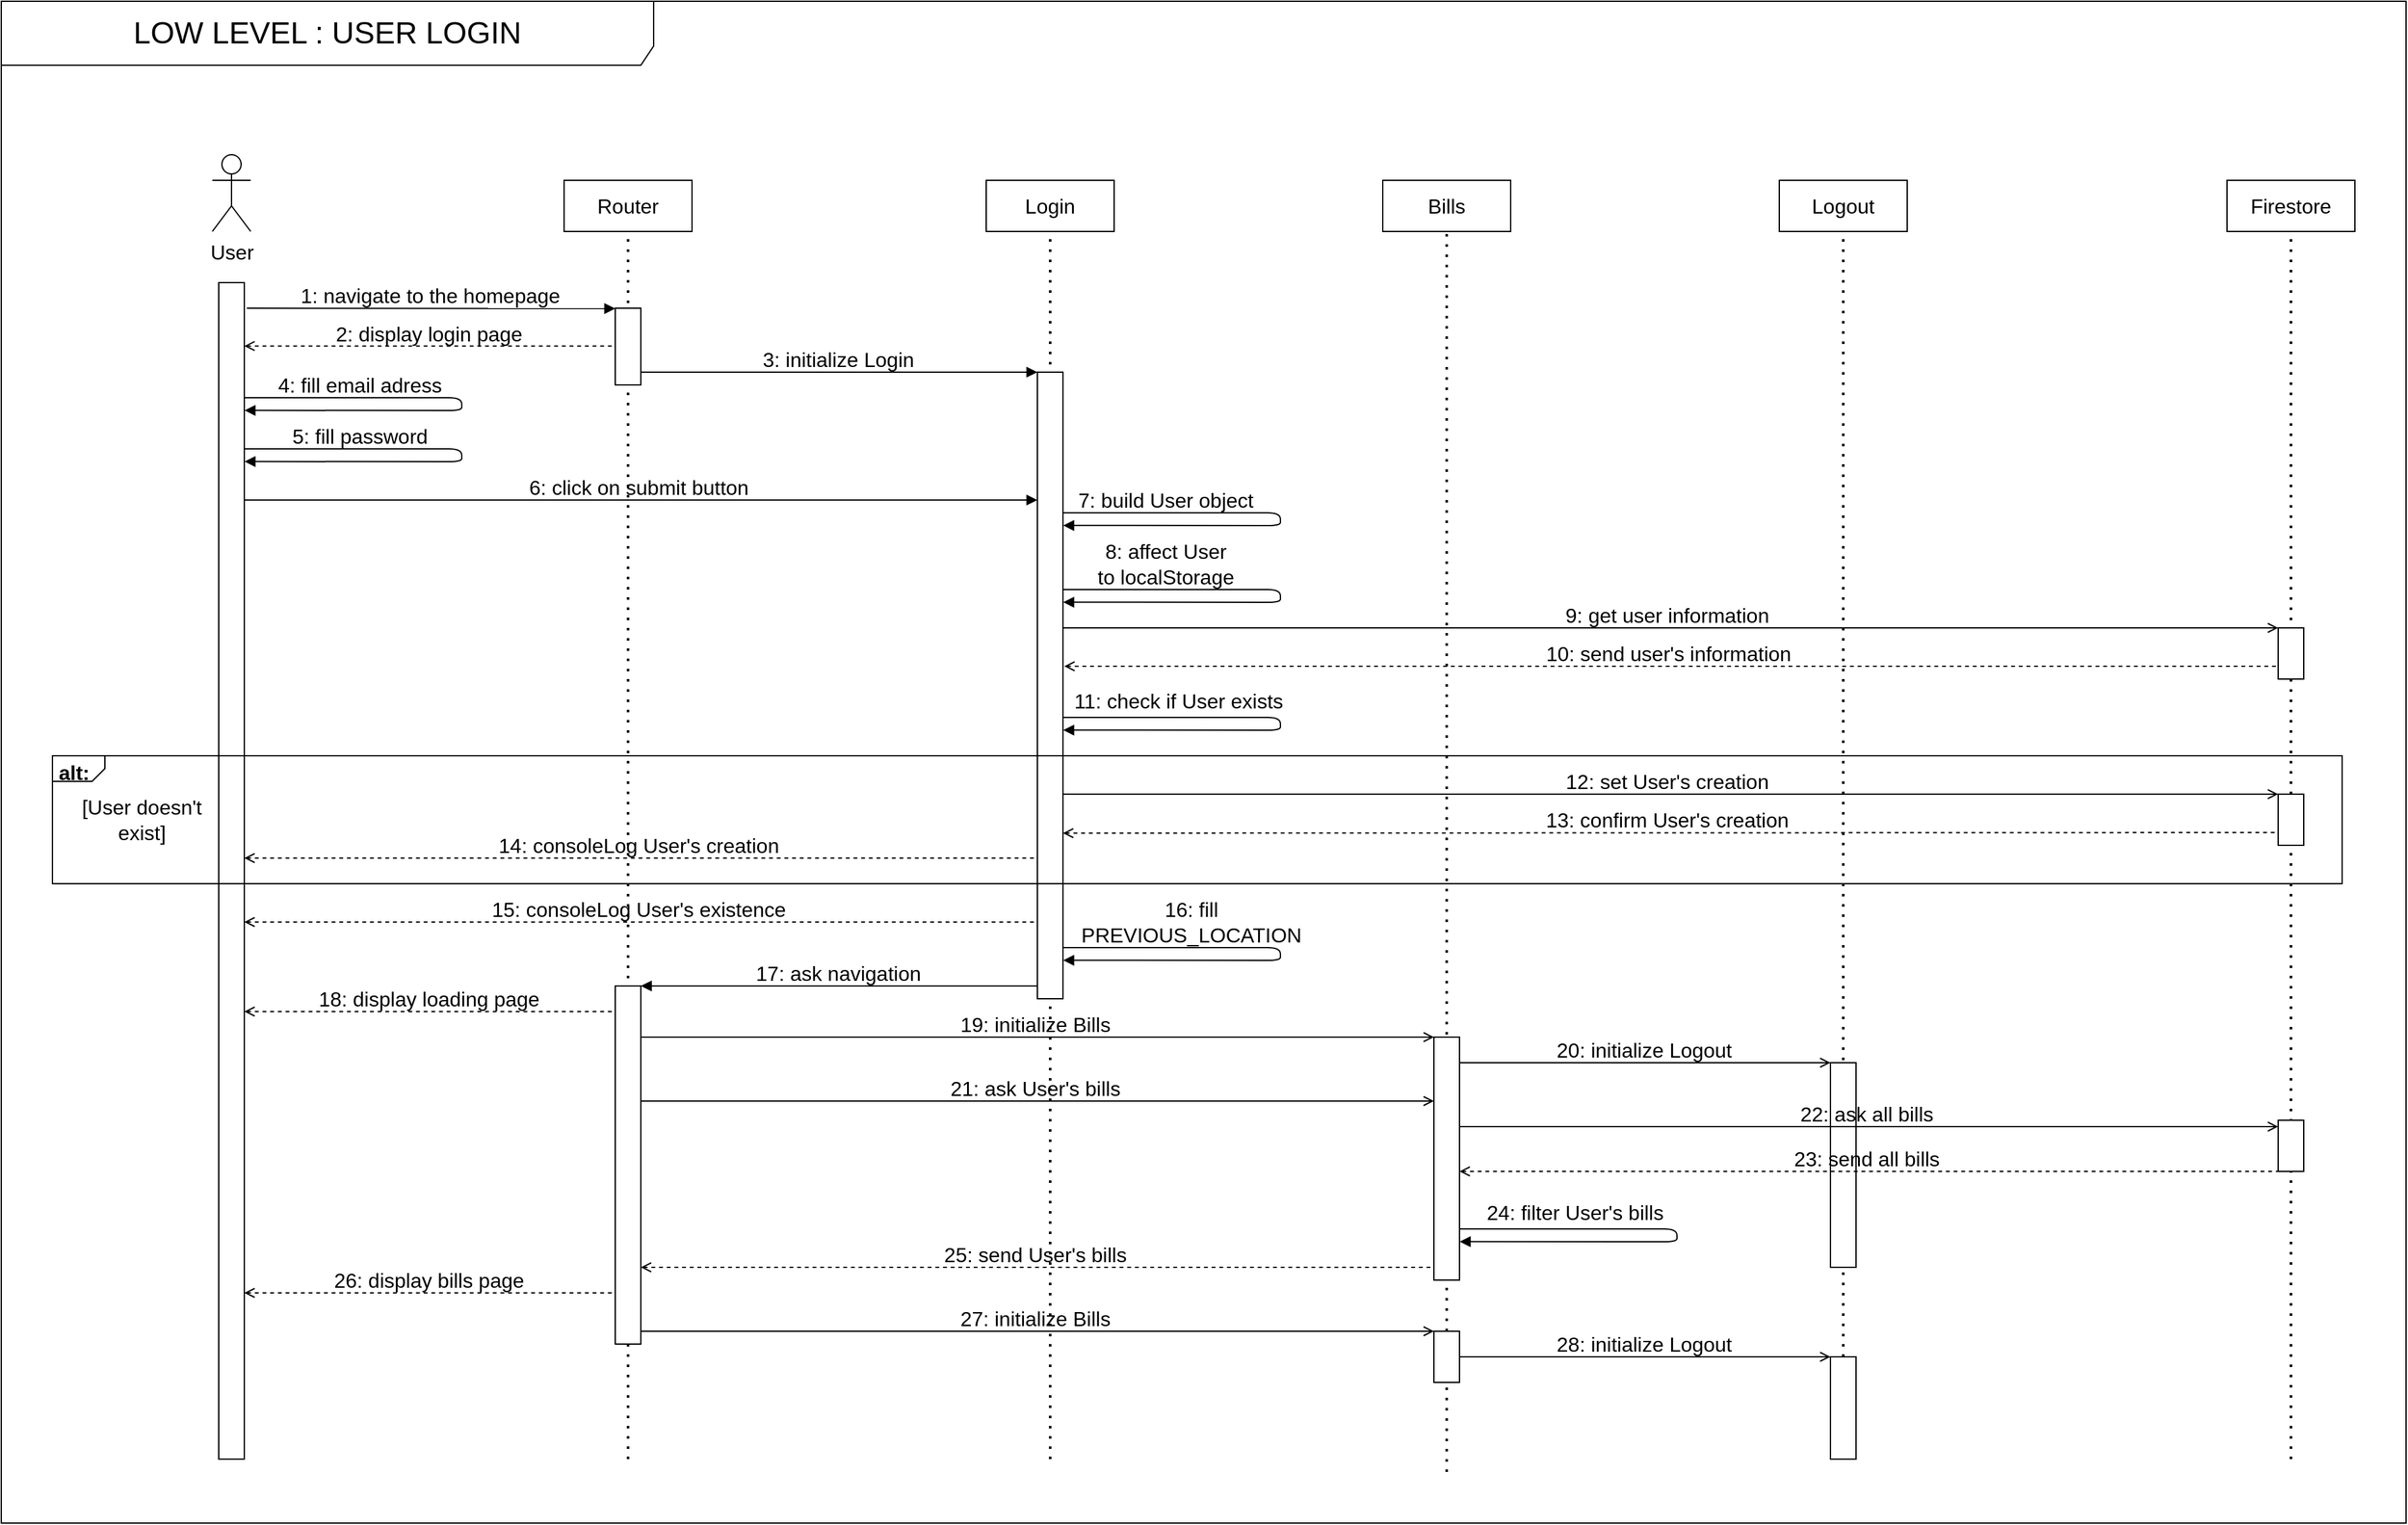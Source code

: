 <mxfile>
    <diagram id="ZmOiIIuocN6up_GHvPY0" name="User-login">
        <mxGraphModel dx="2008" dy="1243" grid="1" gridSize="10" guides="1" tooltips="1" connect="1" arrows="1" fold="1" page="0" pageScale="1" pageWidth="827" pageHeight="1169" math="0" shadow="0">
            <root>
                <mxCell id="PdPnl8OcY0AH9zLTeRle-0"/>
                <mxCell id="PdPnl8OcY0AH9zLTeRle-1" parent="PdPnl8OcY0AH9zLTeRle-0"/>
                <mxCell id="PdPnl8OcY0AH9zLTeRle-5" value="LOW LEVEL : USER LOGIN" style="shape=umlFrame;whiteSpace=wrap;html=1;fillColor=none;fontSize=24;width=510;height=50;connectable=0;allowArrows=0;labelBackgroundColor=none;" parent="PdPnl8OcY0AH9zLTeRle-1" vertex="1">
                    <mxGeometry x="-110" y="-100" width="1880" height="1190" as="geometry"/>
                </mxCell>
                <mxCell id="PdPnl8OcY0AH9zLTeRle-35" value="" style="endArrow=none;dashed=1;html=1;dashPattern=1 3;strokeWidth=2;fontSize=16;entryX=0.5;entryY=1;entryDx=0;entryDy=0;exitX=0.5;exitY=1;exitDx=0;exitDy=0;" parent="PdPnl8OcY0AH9zLTeRle-1" source="hBavTMVIUUTpDoz1ay88-35" edge="1">
                    <mxGeometry width="50" height="50" relative="1" as="geometry">
                        <mxPoint x="1330" y="1010" as="sourcePoint"/>
                        <mxPoint x="1330" y="81.0" as="targetPoint"/>
                    </mxGeometry>
                </mxCell>
                <mxCell id="hBavTMVIUUTpDoz1ay88-31" value="" style="rounded=0;whiteSpace=wrap;html=1;" parent="PdPnl8OcY0AH9zLTeRle-1" vertex="1">
                    <mxGeometry x="1320" y="730" width="20" height="160" as="geometry"/>
                </mxCell>
                <mxCell id="hBavTMVIUUTpDoz1ay88-24" value="" style="endArrow=none;dashed=1;html=1;dashPattern=1 3;strokeWidth=2;fontSize=16;entryX=0.5;entryY=1;entryDx=0;entryDy=0;" parent="PdPnl8OcY0AH9zLTeRle-1" edge="1">
                    <mxGeometry width="50" height="50" relative="1" as="geometry">
                        <mxPoint x="1680" y="1040" as="sourcePoint"/>
                        <mxPoint x="1680" y="81.0" as="targetPoint"/>
                    </mxGeometry>
                </mxCell>
                <mxCell id="PdPnl8OcY0AH9zLTeRle-2" value="" style="endArrow=none;dashed=1;html=1;dashPattern=1 3;strokeWidth=2;fontSize=16;entryX=0.5;entryY=1;entryDx=0;entryDy=0;" parent="PdPnl8OcY0AH9zLTeRle-1" target="PdPnl8OcY0AH9zLTeRle-8" edge="1">
                    <mxGeometry width="50" height="50" relative="1" as="geometry">
                        <mxPoint x="380" y="1040" as="sourcePoint"/>
                        <mxPoint x="470" y="230" as="targetPoint"/>
                    </mxGeometry>
                </mxCell>
                <mxCell id="PdPnl8OcY0AH9zLTeRle-3" value="" style="rounded=0;whiteSpace=wrap;html=1;" parent="PdPnl8OcY0AH9zLTeRle-1" vertex="1">
                    <mxGeometry x="60" y="120" width="20" height="920" as="geometry"/>
                </mxCell>
                <mxCell id="PdPnl8OcY0AH9zLTeRle-7" value="User" style="shape=umlActor;verticalLabelPosition=bottom;verticalAlign=top;html=1;outlineConnect=0;fontSize=16;" parent="PdPnl8OcY0AH9zLTeRle-1" vertex="1">
                    <mxGeometry x="55" y="20" width="30" height="60" as="geometry"/>
                </mxCell>
                <mxCell id="PdPnl8OcY0AH9zLTeRle-8" value="Router" style="rounded=0;whiteSpace=wrap;html=1;fontSize=16;" parent="PdPnl8OcY0AH9zLTeRle-1" vertex="1">
                    <mxGeometry x="330" y="40" width="100" height="40" as="geometry"/>
                </mxCell>
                <mxCell id="PdPnl8OcY0AH9zLTeRle-9" value="Login" style="rounded=0;whiteSpace=wrap;html=1;fontSize=16;" parent="PdPnl8OcY0AH9zLTeRle-1" vertex="1">
                    <mxGeometry x="660" y="40" width="100" height="40" as="geometry"/>
                </mxCell>
                <mxCell id="PdPnl8OcY0AH9zLTeRle-10" value="" style="endArrow=none;dashed=1;html=1;dashPattern=1 3;strokeWidth=2;fontSize=16;entryX=0.5;entryY=1;entryDx=0;entryDy=0;" parent="PdPnl8OcY0AH9zLTeRle-1" edge="1">
                    <mxGeometry width="50" height="50" relative="1" as="geometry">
                        <mxPoint x="710" y="1040" as="sourcePoint"/>
                        <mxPoint x="710" y="81" as="targetPoint"/>
                    </mxGeometry>
                </mxCell>
                <mxCell id="PdPnl8OcY0AH9zLTeRle-11" value="1: navigate to the homepage" style="endArrow=block;html=1;fontSize=16;labelBackgroundColor=none;entryX=0;entryY=0.143;entryDx=0;entryDy=0;entryPerimeter=0;endFill=1;" parent="PdPnl8OcY0AH9zLTeRle-1" edge="1">
                    <mxGeometry x="-0.006" y="10" width="50" height="50" relative="1" as="geometry">
                        <mxPoint x="82" y="140" as="sourcePoint"/>
                        <mxPoint x="370" y="140.3" as="targetPoint"/>
                        <mxPoint as="offset"/>
                    </mxGeometry>
                </mxCell>
                <mxCell id="PdPnl8OcY0AH9zLTeRle-12" value="" style="rounded=0;whiteSpace=wrap;html=1;" parent="PdPnl8OcY0AH9zLTeRle-1" vertex="1">
                    <mxGeometry x="370" y="140" width="20" height="60" as="geometry"/>
                </mxCell>
                <mxCell id="PdPnl8OcY0AH9zLTeRle-13" value="" style="rounded=0;whiteSpace=wrap;html=1;" parent="PdPnl8OcY0AH9zLTeRle-1" vertex="1">
                    <mxGeometry x="700" y="190" width="20" height="490" as="geometry"/>
                </mxCell>
                <mxCell id="PdPnl8OcY0AH9zLTeRle-14" value="2: display login page" style="endArrow=none;html=1;fontSize=16;exitX=1;exitY=0.25;exitDx=0;exitDy=0;labelBackgroundColor=none;endFill=0;startArrow=open;startFill=0;dashed=1;" parent="PdPnl8OcY0AH9zLTeRle-1" edge="1">
                    <mxGeometry x="-0.006" y="10" width="50" height="50" relative="1" as="geometry">
                        <mxPoint x="80" y="169.58" as="sourcePoint"/>
                        <mxPoint x="370" y="169.58" as="targetPoint"/>
                        <mxPoint as="offset"/>
                    </mxGeometry>
                </mxCell>
                <mxCell id="PdPnl8OcY0AH9zLTeRle-16" value="4: fill email adress" style="endArrow=block;html=1;fontSize=16;exitX=1;exitY=0.25;exitDx=0;exitDy=0;labelBackgroundColor=none;entryX=1.008;entryY=0.399;entryDx=0;entryDy=0;endFill=1;entryPerimeter=0;" parent="PdPnl8OcY0AH9zLTeRle-1" edge="1">
                    <mxGeometry x="-0.485" y="10" width="50" height="50" relative="1" as="geometry">
                        <mxPoint x="80" y="210" as="sourcePoint"/>
                        <mxPoint x="80.16" y="219.9" as="targetPoint"/>
                        <mxPoint as="offset"/>
                        <Array as="points">
                            <mxPoint x="250" y="210"/>
                            <mxPoint x="250" y="220"/>
                        </Array>
                    </mxGeometry>
                </mxCell>
                <mxCell id="PdPnl8OcY0AH9zLTeRle-17" value="5: fill password" style="endArrow=block;html=1;fontSize=16;exitX=1;exitY=0.25;exitDx=0;exitDy=0;labelBackgroundColor=none;entryX=1.008;entryY=0.399;entryDx=0;entryDy=0;endFill=1;entryPerimeter=0;" parent="PdPnl8OcY0AH9zLTeRle-1" edge="1">
                    <mxGeometry x="-0.485" y="10" width="50" height="50" relative="1" as="geometry">
                        <mxPoint x="80" y="250" as="sourcePoint"/>
                        <mxPoint x="80.16" y="259.9" as="targetPoint"/>
                        <mxPoint as="offset"/>
                        <Array as="points">
                            <mxPoint x="250" y="250"/>
                            <mxPoint x="250" y="260"/>
                        </Array>
                    </mxGeometry>
                </mxCell>
                <mxCell id="PdPnl8OcY0AH9zLTeRle-18" value="6: click on submit button" style="endArrow=block;html=1;fontSize=16;labelBackgroundColor=none;endFill=1;labelBorderColor=none;" parent="PdPnl8OcY0AH9zLTeRle-1" edge="1">
                    <mxGeometry x="-0.006" y="10" width="50" height="50" relative="1" as="geometry">
                        <mxPoint x="80" y="290" as="sourcePoint"/>
                        <mxPoint x="700" y="290" as="targetPoint"/>
                        <mxPoint as="offset"/>
                    </mxGeometry>
                </mxCell>
                <mxCell id="PdPnl8OcY0AH9zLTeRle-32" value="Bills" style="rounded=0;whiteSpace=wrap;html=1;fontSize=16;" parent="PdPnl8OcY0AH9zLTeRle-1" vertex="1">
                    <mxGeometry x="970" y="40" width="100" height="40" as="geometry"/>
                </mxCell>
                <mxCell id="PdPnl8OcY0AH9zLTeRle-33" value="" style="endArrow=none;dashed=1;html=1;dashPattern=1 3;strokeWidth=2;fontSize=16;entryX=0.5;entryY=1;entryDx=0;entryDy=0;" parent="PdPnl8OcY0AH9zLTeRle-1" source="hBavTMVIUUTpDoz1ay88-22" edge="1">
                    <mxGeometry width="50" height="50" relative="1" as="geometry">
                        <mxPoint x="1020" y="1090" as="sourcePoint"/>
                        <mxPoint x="1020" y="81.0" as="targetPoint"/>
                    </mxGeometry>
                </mxCell>
                <mxCell id="PdPnl8OcY0AH9zLTeRle-34" value="Logout" style="rounded=0;whiteSpace=wrap;html=1;fontSize=16;" parent="PdPnl8OcY0AH9zLTeRle-1" vertex="1">
                    <mxGeometry x="1280" y="40" width="100" height="40" as="geometry"/>
                </mxCell>
                <mxCell id="PdPnl8OcY0AH9zLTeRle-37" value="3: initialize Login" style="endArrow=block;html=1;fontSize=16;labelBackgroundColor=none;endFill=1;" parent="PdPnl8OcY0AH9zLTeRle-1" edge="1">
                    <mxGeometry x="-0.006" y="10" width="50" height="50" relative="1" as="geometry">
                        <mxPoint x="390" y="190" as="sourcePoint"/>
                        <mxPoint x="700" y="190" as="targetPoint"/>
                        <mxPoint as="offset"/>
                    </mxGeometry>
                </mxCell>
                <mxCell id="gsyzY0mnWbeFBrlZnJQb-2" value="9: get user information" style="endArrow=open;html=1;fontSize=16;labelBackgroundColor=none;endFill=0;labelBorderColor=none;" parent="PdPnl8OcY0AH9zLTeRle-1" edge="1">
                    <mxGeometry x="-0.006" y="10" width="50" height="50" relative="1" as="geometry">
                        <mxPoint x="720.0" y="390" as="sourcePoint"/>
                        <mxPoint x="1670" y="390" as="targetPoint"/>
                        <mxPoint as="offset"/>
                    </mxGeometry>
                </mxCell>
                <mxCell id="gsyzY0mnWbeFBrlZnJQb-4" value="&lt;p style=&quot;margin: 0px ; margin-top: 4px ; margin-left: 5px ; text-align: left&quot;&gt;&lt;b&gt;alt:&amp;nbsp;&lt;/b&gt;&lt;/p&gt;" style="html=1;shape=mxgraph.sysml.package;overflow=fill;labelX=41;align=left;spacingLeft=5;verticalAlign=top;spacingTop=-3;fontSize=16;fillColor=none;connectable=0;allowArrows=0;" parent="PdPnl8OcY0AH9zLTeRle-1" vertex="1">
                    <mxGeometry x="-70" y="490" width="1790" height="100" as="geometry"/>
                </mxCell>
                <mxCell id="gsyzY0mnWbeFBrlZnJQb-5" value="11: check if User exists" style="endArrow=block;html=1;fontSize=16;exitX=1;exitY=0.25;exitDx=0;exitDy=0;labelBackgroundColor=none;entryX=1.008;entryY=0.399;entryDx=0;entryDy=0;endFill=1;entryPerimeter=0;" parent="PdPnl8OcY0AH9zLTeRle-1" edge="1">
                    <mxGeometry x="-0.485" y="13" width="50" height="50" relative="1" as="geometry">
                        <mxPoint x="720" y="460.0" as="sourcePoint"/>
                        <mxPoint x="720.16" y="469.9" as="targetPoint"/>
                        <mxPoint as="offset"/>
                        <Array as="points">
                            <mxPoint x="890" y="460"/>
                            <mxPoint x="890" y="470"/>
                        </Array>
                    </mxGeometry>
                </mxCell>
                <mxCell id="gsyzY0mnWbeFBrlZnJQb-7" value="13: confirm User's creation" style="endArrow=none;html=1;fontSize=16;labelBackgroundColor=none;endFill=0;startArrow=open;startFill=0;dashed=1;exitX=1;exitY=0.5;exitDx=0;exitDy=0;entryX=0;entryY=0.75;entryDx=0;entryDy=0;" parent="PdPnl8OcY0AH9zLTeRle-1" target="hBavTMVIUUTpDoz1ay88-0" edge="1">
                    <mxGeometry x="-0.006" y="10" width="50" height="50" relative="1" as="geometry">
                        <mxPoint x="720" y="550.5" as="sourcePoint"/>
                        <mxPoint x="1320" y="550" as="targetPoint"/>
                        <mxPoint as="offset"/>
                    </mxGeometry>
                </mxCell>
                <mxCell id="gsyzY0mnWbeFBrlZnJQb-8" value="10: send user's information" style="endArrow=none;html=1;fontSize=16;labelBackgroundColor=none;endFill=0;startArrow=open;startFill=0;dashed=1;" parent="PdPnl8OcY0AH9zLTeRle-1" edge="1">
                    <mxGeometry x="-0.006" y="10" width="50" height="50" relative="1" as="geometry">
                        <mxPoint x="721" y="420" as="sourcePoint"/>
                        <mxPoint x="1670" y="420" as="targetPoint"/>
                        <mxPoint as="offset"/>
                    </mxGeometry>
                </mxCell>
                <mxCell id="gsyzY0mnWbeFBrlZnJQb-9" value="12: set User's creation" style="endArrow=open;html=1;fontSize=16;labelBackgroundColor=none;endFill=0;" parent="PdPnl8OcY0AH9zLTeRle-1" edge="1">
                    <mxGeometry x="-0.006" y="10" width="50" height="50" relative="1" as="geometry">
                        <mxPoint x="720" y="520.0" as="sourcePoint"/>
                        <mxPoint x="1670" y="520" as="targetPoint"/>
                        <mxPoint as="offset"/>
                    </mxGeometry>
                </mxCell>
                <mxCell id="gsyzY0mnWbeFBrlZnJQb-10" value="7: build User object" style="endArrow=block;html=1;fontSize=16;exitX=1;exitY=0.25;exitDx=0;exitDy=0;labelBackgroundColor=none;entryX=1.008;entryY=0.399;entryDx=0;entryDy=0;endFill=1;entryPerimeter=0;" parent="PdPnl8OcY0AH9zLTeRle-1" edge="1">
                    <mxGeometry x="-0.543" y="10" width="50" height="50" relative="1" as="geometry">
                        <mxPoint x="720" y="300.0" as="sourcePoint"/>
                        <mxPoint x="720.16" y="309.9" as="targetPoint"/>
                        <mxPoint as="offset"/>
                        <Array as="points">
                            <mxPoint x="890" y="300"/>
                            <mxPoint x="890" y="310"/>
                        </Array>
                    </mxGeometry>
                </mxCell>
                <mxCell id="gsyzY0mnWbeFBrlZnJQb-11" value="8: affect User&lt;br&gt;to localStorage" style="endArrow=block;html=1;fontSize=16;exitX=1;exitY=0.25;exitDx=0;exitDy=0;labelBackgroundColor=none;entryX=1.008;entryY=0.399;entryDx=0;entryDy=0;endFill=1;entryPerimeter=0;" parent="PdPnl8OcY0AH9zLTeRle-1" edge="1">
                    <mxGeometry x="-0.543" y="20" width="50" height="50" relative="1" as="geometry">
                        <mxPoint x="720" y="360.0" as="sourcePoint"/>
                        <mxPoint x="720.16" y="369.9" as="targetPoint"/>
                        <mxPoint as="offset"/>
                        <Array as="points">
                            <mxPoint x="890" y="360"/>
                            <mxPoint x="890" y="370"/>
                        </Array>
                    </mxGeometry>
                </mxCell>
                <mxCell id="hBavTMVIUUTpDoz1ay88-0" value="" style="rounded=0;whiteSpace=wrap;html=1;" parent="PdPnl8OcY0AH9zLTeRle-1" vertex="1">
                    <mxGeometry x="1670" y="520" width="20" height="40" as="geometry"/>
                </mxCell>
                <mxCell id="hBavTMVIUUTpDoz1ay88-1" value="14: consoleLog User's creation" style="endArrow=none;html=1;fontSize=16;labelBackgroundColor=none;endFill=0;startArrow=open;startFill=0;dashed=1;" parent="PdPnl8OcY0AH9zLTeRle-1" edge="1">
                    <mxGeometry x="-0.006" y="10" width="50" height="50" relative="1" as="geometry">
                        <mxPoint x="80" y="570" as="sourcePoint"/>
                        <mxPoint x="700" y="570" as="targetPoint"/>
                        <mxPoint as="offset"/>
                    </mxGeometry>
                </mxCell>
                <mxCell id="hBavTMVIUUTpDoz1ay88-2" value="15: consoleLog User's existence" style="endArrow=none;html=1;fontSize=16;labelBackgroundColor=none;endFill=0;startArrow=open;startFill=0;dashed=1;" parent="PdPnl8OcY0AH9zLTeRle-1" edge="1">
                    <mxGeometry x="-0.006" y="10" width="50" height="50" relative="1" as="geometry">
                        <mxPoint x="80" y="620" as="sourcePoint"/>
                        <mxPoint x="700" y="620" as="targetPoint"/>
                        <mxPoint as="offset"/>
                    </mxGeometry>
                </mxCell>
                <mxCell id="hBavTMVIUUTpDoz1ay88-3" value="[User doesn't exist]" style="text;html=1;strokeColor=none;fillColor=none;align=center;verticalAlign=middle;whiteSpace=wrap;rounded=0;fontSize=16;" parent="PdPnl8OcY0AH9zLTeRle-1" vertex="1">
                    <mxGeometry x="-50" y="530" width="100" height="20" as="geometry"/>
                </mxCell>
                <mxCell id="hBavTMVIUUTpDoz1ay88-4" value="16: fill&lt;br&gt;PREVIOUS_LOCATION" style="endArrow=block;html=1;fontSize=16;exitX=1;exitY=0.25;exitDx=0;exitDy=0;labelBackgroundColor=none;entryX=1.008;entryY=0.399;entryDx=0;entryDy=0;endFill=1;entryPerimeter=0;" parent="PdPnl8OcY0AH9zLTeRle-1" edge="1">
                    <mxGeometry x="-0.428" y="20" width="50" height="50" relative="1" as="geometry">
                        <mxPoint x="720" y="640.0" as="sourcePoint"/>
                        <mxPoint x="720.16" y="649.9" as="targetPoint"/>
                        <mxPoint as="offset"/>
                        <Array as="points">
                            <mxPoint x="890" y="640"/>
                            <mxPoint x="890" y="650"/>
                        </Array>
                    </mxGeometry>
                </mxCell>
                <mxCell id="hBavTMVIUUTpDoz1ay88-5" value="" style="rounded=0;whiteSpace=wrap;html=1;" parent="PdPnl8OcY0AH9zLTeRle-1" vertex="1">
                    <mxGeometry x="370" y="670" width="20" height="280" as="geometry"/>
                </mxCell>
                <mxCell id="hBavTMVIUUTpDoz1ay88-7" value="17: ask navigation" style="endArrow=none;html=1;fontSize=16;labelBackgroundColor=none;endFill=0;startArrow=block;startFill=1;" parent="PdPnl8OcY0AH9zLTeRle-1" edge="1">
                    <mxGeometry x="-0.006" y="10" width="50" height="50" relative="1" as="geometry">
                        <mxPoint x="390" y="670" as="sourcePoint"/>
                        <mxPoint x="700" y="670" as="targetPoint"/>
                        <mxPoint as="offset"/>
                    </mxGeometry>
                </mxCell>
                <mxCell id="hBavTMVIUUTpDoz1ay88-9" value="18: display loading page" style="endArrow=none;html=1;fontSize=16;exitX=1;exitY=0.25;exitDx=0;exitDy=0;labelBackgroundColor=none;endFill=0;startArrow=open;startFill=0;dashed=1;" parent="PdPnl8OcY0AH9zLTeRle-1" edge="1">
                    <mxGeometry x="-0.006" y="10" width="50" height="50" relative="1" as="geometry">
                        <mxPoint x="80.0" y="690" as="sourcePoint"/>
                        <mxPoint x="370" y="690" as="targetPoint"/>
                        <mxPoint as="offset"/>
                    </mxGeometry>
                </mxCell>
                <mxCell id="hBavTMVIUUTpDoz1ay88-10" value="19: initialize Bills" style="endArrow=open;html=1;fontSize=16;labelBackgroundColor=none;endFill=0;labelBorderColor=none;" parent="PdPnl8OcY0AH9zLTeRle-1" edge="1">
                    <mxGeometry x="-0.006" y="10" width="50" height="50" relative="1" as="geometry">
                        <mxPoint x="390" y="710" as="sourcePoint"/>
                        <mxPoint x="1010" y="710" as="targetPoint"/>
                        <mxPoint as="offset"/>
                    </mxGeometry>
                </mxCell>
                <mxCell id="hBavTMVIUUTpDoz1ay88-12" value="" style="rounded=0;whiteSpace=wrap;html=1;" parent="PdPnl8OcY0AH9zLTeRle-1" vertex="1">
                    <mxGeometry x="1010" y="710" width="20" height="190" as="geometry"/>
                </mxCell>
                <mxCell id="hBavTMVIUUTpDoz1ay88-14" value="" style="rounded=0;whiteSpace=wrap;html=1;" parent="PdPnl8OcY0AH9zLTeRle-1" vertex="1">
                    <mxGeometry x="1670" y="775" width="20" height="40" as="geometry"/>
                </mxCell>
                <mxCell id="hBavTMVIUUTpDoz1ay88-16" value="22: ask all bills" style="endArrow=open;html=1;fontSize=16;labelBackgroundColor=none;endFill=0;labelBorderColor=none;entryX=0;entryY=0;entryDx=0;entryDy=0;" parent="PdPnl8OcY0AH9zLTeRle-1" edge="1">
                    <mxGeometry x="-0.006" y="10" width="50" height="50" relative="1" as="geometry">
                        <mxPoint x="1030" y="780" as="sourcePoint"/>
                        <mxPoint x="1670" y="780" as="targetPoint"/>
                        <mxPoint as="offset"/>
                    </mxGeometry>
                </mxCell>
                <mxCell id="hBavTMVIUUTpDoz1ay88-18" value="24: filter User's bills" style="endArrow=block;html=1;fontSize=16;exitX=1;exitY=0.25;exitDx=0;exitDy=0;labelBackgroundColor=none;entryX=1.008;entryY=0.399;entryDx=0;entryDy=0;endFill=1;entryPerimeter=0;" parent="PdPnl8OcY0AH9zLTeRle-1" edge="1">
                    <mxGeometry x="-0.485" y="13" width="50" height="50" relative="1" as="geometry">
                        <mxPoint x="1030" y="860.0" as="sourcePoint"/>
                        <mxPoint x="1030.16" y="869.9" as="targetPoint"/>
                        <mxPoint as="offset"/>
                        <Array as="points">
                            <mxPoint x="1200" y="860"/>
                            <mxPoint x="1200" y="870"/>
                        </Array>
                    </mxGeometry>
                </mxCell>
                <mxCell id="hBavTMVIUUTpDoz1ay88-19" value="26: display bills page" style="endArrow=none;html=1;fontSize=16;exitX=1;exitY=0.25;exitDx=0;exitDy=0;labelBackgroundColor=none;endFill=0;startArrow=open;startFill=0;dashed=1;" parent="PdPnl8OcY0AH9zLTeRle-1" edge="1">
                    <mxGeometry x="-0.006" y="10" width="50" height="50" relative="1" as="geometry">
                        <mxPoint x="80.0" y="910" as="sourcePoint"/>
                        <mxPoint x="370" y="910" as="targetPoint"/>
                        <mxPoint as="offset"/>
                    </mxGeometry>
                </mxCell>
                <mxCell id="hBavTMVIUUTpDoz1ay88-20" value="25: send User's bills" style="endArrow=none;html=1;fontSize=16;labelBackgroundColor=none;endFill=0;startArrow=open;startFill=0;dashed=1;" parent="PdPnl8OcY0AH9zLTeRle-1" edge="1">
                    <mxGeometry x="-0.006" y="10" width="50" height="50" relative="1" as="geometry">
                        <mxPoint x="390" y="890" as="sourcePoint"/>
                        <mxPoint x="1010" y="890" as="targetPoint"/>
                        <mxPoint as="offset"/>
                    </mxGeometry>
                </mxCell>
                <mxCell id="hBavTMVIUUTpDoz1ay88-21" value="27: initialize Bills" style="endArrow=open;html=1;fontSize=16;labelBackgroundColor=none;endFill=0;labelBorderColor=none;" parent="PdPnl8OcY0AH9zLTeRle-1" edge="1">
                    <mxGeometry x="-0.006" y="10" width="50" height="50" relative="1" as="geometry">
                        <mxPoint x="390" y="940" as="sourcePoint"/>
                        <mxPoint x="1010" y="940" as="targetPoint"/>
                        <mxPoint as="offset"/>
                    </mxGeometry>
                </mxCell>
                <mxCell id="hBavTMVIUUTpDoz1ay88-23" value="Firestore" style="rounded=0;whiteSpace=wrap;html=1;fontSize=16;" parent="PdPnl8OcY0AH9zLTeRle-1" vertex="1">
                    <mxGeometry x="1630" y="40" width="100" height="40" as="geometry"/>
                </mxCell>
                <mxCell id="PdPnl8OcY0AH9zLTeRle-26" value="" style="rounded=0;whiteSpace=wrap;html=1;" parent="PdPnl8OcY0AH9zLTeRle-1" vertex="1">
                    <mxGeometry x="1670" y="390" width="20" height="40" as="geometry"/>
                </mxCell>
                <mxCell id="hBavTMVIUUTpDoz1ay88-28" value="23: send all bills" style="endArrow=none;html=1;fontSize=16;labelBackgroundColor=none;endFill=0;startArrow=open;startFill=0;dashed=1;" parent="PdPnl8OcY0AH9zLTeRle-1" edge="1">
                    <mxGeometry x="-0.006" y="10" width="50" height="50" relative="1" as="geometry">
                        <mxPoint x="1030" y="815" as="sourcePoint"/>
                        <mxPoint x="1670" y="815" as="targetPoint"/>
                        <mxPoint as="offset"/>
                    </mxGeometry>
                </mxCell>
                <mxCell id="hBavTMVIUUTpDoz1ay88-30" value="20: initialize Logout" style="endArrow=open;html=1;fontSize=16;labelBackgroundColor=none;endFill=0;labelBorderColor=none;" parent="PdPnl8OcY0AH9zLTeRle-1" edge="1">
                    <mxGeometry x="-0.006" y="10" width="50" height="50" relative="1" as="geometry">
                        <mxPoint x="1030" y="730" as="sourcePoint"/>
                        <mxPoint x="1320" y="730" as="targetPoint"/>
                        <mxPoint as="offset"/>
                    </mxGeometry>
                </mxCell>
                <mxCell id="hBavTMVIUUTpDoz1ay88-22" value="" style="rounded=0;whiteSpace=wrap;html=1;" parent="PdPnl8OcY0AH9zLTeRle-1" vertex="1">
                    <mxGeometry x="1010" y="940" width="20" height="40" as="geometry"/>
                </mxCell>
                <mxCell id="hBavTMVIUUTpDoz1ay88-34" value="" style="endArrow=none;dashed=1;html=1;dashPattern=1 3;strokeWidth=2;fontSize=16;entryX=0.5;entryY=1;entryDx=0;entryDy=0;" parent="PdPnl8OcY0AH9zLTeRle-1" target="hBavTMVIUUTpDoz1ay88-22" edge="1">
                    <mxGeometry width="50" height="50" relative="1" as="geometry">
                        <mxPoint x="1020" y="1050" as="sourcePoint"/>
                        <mxPoint x="1020" y="56.0" as="targetPoint"/>
                    </mxGeometry>
                </mxCell>
                <mxCell id="hBavTMVIUUTpDoz1ay88-35" value="" style="rounded=0;whiteSpace=wrap;html=1;" parent="PdPnl8OcY0AH9zLTeRle-1" vertex="1">
                    <mxGeometry x="1320" y="960" width="20" height="80" as="geometry"/>
                </mxCell>
                <mxCell id="hBavTMVIUUTpDoz1ay88-36" value="28: initialize Logout" style="endArrow=open;html=1;fontSize=16;labelBackgroundColor=none;endFill=0;labelBorderColor=none;" parent="PdPnl8OcY0AH9zLTeRle-1" edge="1">
                    <mxGeometry x="-0.006" y="10" width="50" height="50" relative="1" as="geometry">
                        <mxPoint x="1030" y="960" as="sourcePoint"/>
                        <mxPoint x="1320" y="960" as="targetPoint"/>
                        <mxPoint as="offset"/>
                    </mxGeometry>
                </mxCell>
                <mxCell id="hBavTMVIUUTpDoz1ay88-37" value="21: ask User's bills" style="endArrow=open;html=1;fontSize=16;labelBackgroundColor=none;endFill=0;labelBorderColor=none;" parent="PdPnl8OcY0AH9zLTeRle-1" edge="1">
                    <mxGeometry x="-0.006" y="10" width="50" height="50" relative="1" as="geometry">
                        <mxPoint x="390" y="760" as="sourcePoint"/>
                        <mxPoint x="1010" y="760" as="targetPoint"/>
                        <mxPoint as="offset"/>
                    </mxGeometry>
                </mxCell>
            </root>
        </mxGraphModel>
    </diagram>
</mxfile>